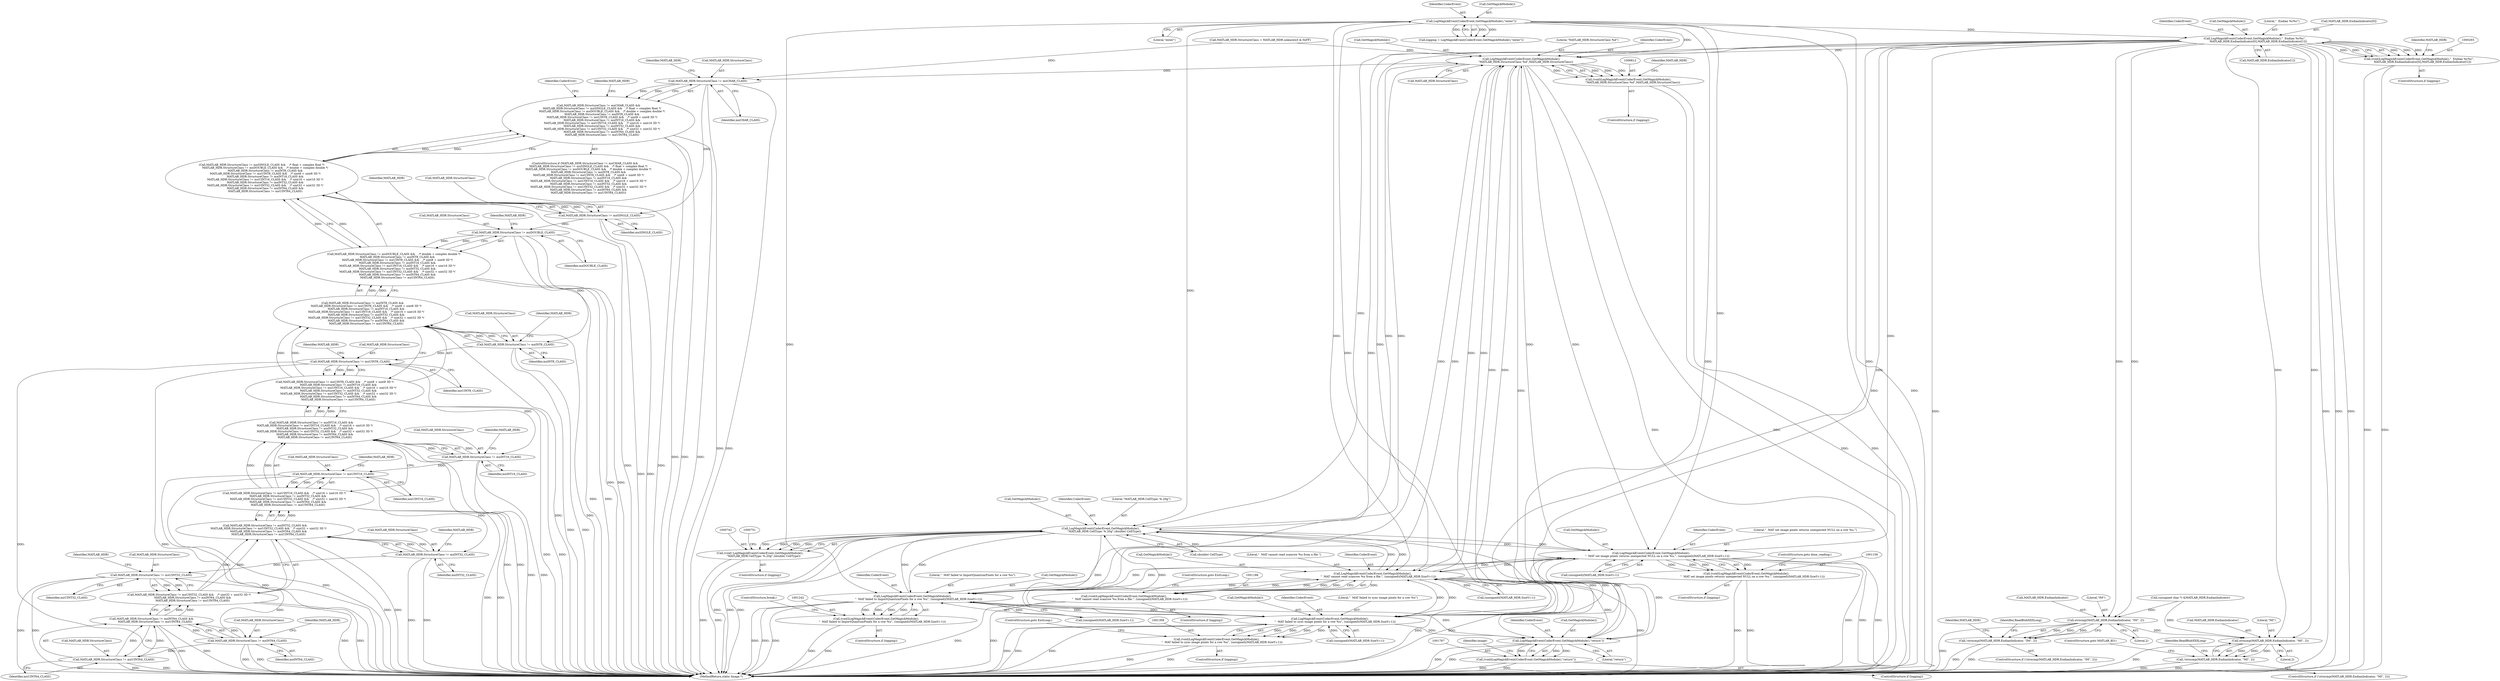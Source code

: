 digraph "0_ImageMagick_f3b483e8b054c50149912523b4773687e18afe25@array" {
"1000294" [label="(Call,LogMagickEvent(CoderEvent,GetMagickModule(),\"  Endian %c%c\",\n        MATLAB_HDR.EndianIndicator[0],MATLAB_HDR.EndianIndicator[1]))"];
"1000222" [label="(Call,LogMagickEvent(CoderEvent,GetMagickModule(),\"enter\"))"];
"1000292" [label="(Call,(void)LogMagickEvent(CoderEvent,GetMagickModule(),\"  Endian %c%c\",\n        MATLAB_HDR.EndianIndicator[0],MATLAB_HDR.EndianIndicator[1]))"];
"1000310" [label="(Call,strncmp(MATLAB_HDR.EndianIndicator, \"IM\", 2))"];
"1000309" [label="(Call,!strncmp(MATLAB_HDR.EndianIndicator, \"IM\", 2))"];
"1000337" [label="(Call,strncmp(MATLAB_HDR.EndianIndicator, \"MI\", 2))"];
"1000336" [label="(Call,!strncmp(MATLAB_HDR.EndianIndicator, \"MI\", 2))"];
"1000613" [label="(Call,LogMagickEvent(CoderEvent,GetMagickModule(),\n          \"MATLAB_HDR.StructureClass %d\",MATLAB_HDR.StructureClass))"];
"1000611" [label="(Call,(void)LogMagickEvent(CoderEvent,GetMagickModule(),\n          \"MATLAB_HDR.StructureClass %d\",MATLAB_HDR.StructureClass))"];
"1000622" [label="(Call,MATLAB_HDR.StructureClass != mxCHAR_CLASS)"];
"1000621" [label="(Call,MATLAB_HDR.StructureClass != mxCHAR_CLASS &&\n        MATLAB_HDR.StructureClass != mxSINGLE_CLASS &&    /* float + complex float */\n        MATLAB_HDR.StructureClass != mxDOUBLE_CLASS &&    /* double + complex double */\n        MATLAB_HDR.StructureClass != mxINT8_CLASS &&\n        MATLAB_HDR.StructureClass != mxUINT8_CLASS &&    /* uint8 + uint8 3D */\n        MATLAB_HDR.StructureClass != mxINT16_CLASS &&\n        MATLAB_HDR.StructureClass != mxUINT16_CLASS &&    /* uint16 + uint16 3D */\n        MATLAB_HDR.StructureClass != mxINT32_CLASS &&\n        MATLAB_HDR.StructureClass != mxUINT32_CLASS &&    /* uint32 + uint32 3D */\n        MATLAB_HDR.StructureClass != mxINT64_CLASS &&\n        MATLAB_HDR.StructureClass != mxUINT64_CLASS)"];
"1000628" [label="(Call,MATLAB_HDR.StructureClass != mxSINGLE_CLASS)"];
"1000627" [label="(Call,MATLAB_HDR.StructureClass != mxSINGLE_CLASS &&    /* float + complex float */\n        MATLAB_HDR.StructureClass != mxDOUBLE_CLASS &&    /* double + complex double */\n        MATLAB_HDR.StructureClass != mxINT8_CLASS &&\n        MATLAB_HDR.StructureClass != mxUINT8_CLASS &&    /* uint8 + uint8 3D */\n        MATLAB_HDR.StructureClass != mxINT16_CLASS &&\n        MATLAB_HDR.StructureClass != mxUINT16_CLASS &&    /* uint16 + uint16 3D */\n        MATLAB_HDR.StructureClass != mxINT32_CLASS &&\n        MATLAB_HDR.StructureClass != mxUINT32_CLASS &&    /* uint32 + uint32 3D */\n        MATLAB_HDR.StructureClass != mxINT64_CLASS &&\n        MATLAB_HDR.StructureClass != mxUINT64_CLASS)"];
"1000634" [label="(Call,MATLAB_HDR.StructureClass != mxDOUBLE_CLASS)"];
"1000633" [label="(Call,MATLAB_HDR.StructureClass != mxDOUBLE_CLASS &&    /* double + complex double */\n        MATLAB_HDR.StructureClass != mxINT8_CLASS &&\n        MATLAB_HDR.StructureClass != mxUINT8_CLASS &&    /* uint8 + uint8 3D */\n        MATLAB_HDR.StructureClass != mxINT16_CLASS &&\n        MATLAB_HDR.StructureClass != mxUINT16_CLASS &&    /* uint16 + uint16 3D */\n        MATLAB_HDR.StructureClass != mxINT32_CLASS &&\n        MATLAB_HDR.StructureClass != mxUINT32_CLASS &&    /* uint32 + uint32 3D */\n        MATLAB_HDR.StructureClass != mxINT64_CLASS &&\n        MATLAB_HDR.StructureClass != mxUINT64_CLASS)"];
"1000640" [label="(Call,MATLAB_HDR.StructureClass != mxINT8_CLASS)"];
"1000639" [label="(Call,MATLAB_HDR.StructureClass != mxINT8_CLASS &&\n        MATLAB_HDR.StructureClass != mxUINT8_CLASS &&    /* uint8 + uint8 3D */\n        MATLAB_HDR.StructureClass != mxINT16_CLASS &&\n        MATLAB_HDR.StructureClass != mxUINT16_CLASS &&    /* uint16 + uint16 3D */\n        MATLAB_HDR.StructureClass != mxINT32_CLASS &&\n        MATLAB_HDR.StructureClass != mxUINT32_CLASS &&    /* uint32 + uint32 3D */\n        MATLAB_HDR.StructureClass != mxINT64_CLASS &&\n        MATLAB_HDR.StructureClass != mxUINT64_CLASS)"];
"1000646" [label="(Call,MATLAB_HDR.StructureClass != mxUINT8_CLASS)"];
"1000645" [label="(Call,MATLAB_HDR.StructureClass != mxUINT8_CLASS &&    /* uint8 + uint8 3D */\n        MATLAB_HDR.StructureClass != mxINT16_CLASS &&\n        MATLAB_HDR.StructureClass != mxUINT16_CLASS &&    /* uint16 + uint16 3D */\n        MATLAB_HDR.StructureClass != mxINT32_CLASS &&\n        MATLAB_HDR.StructureClass != mxUINT32_CLASS &&    /* uint32 + uint32 3D */\n        MATLAB_HDR.StructureClass != mxINT64_CLASS &&\n        MATLAB_HDR.StructureClass != mxUINT64_CLASS)"];
"1000652" [label="(Call,MATLAB_HDR.StructureClass != mxINT16_CLASS)"];
"1000651" [label="(Call,MATLAB_HDR.StructureClass != mxINT16_CLASS &&\n        MATLAB_HDR.StructureClass != mxUINT16_CLASS &&    /* uint16 + uint16 3D */\n        MATLAB_HDR.StructureClass != mxINT32_CLASS &&\n        MATLAB_HDR.StructureClass != mxUINT32_CLASS &&    /* uint32 + uint32 3D */\n        MATLAB_HDR.StructureClass != mxINT64_CLASS &&\n        MATLAB_HDR.StructureClass != mxUINT64_CLASS)"];
"1000658" [label="(Call,MATLAB_HDR.StructureClass != mxUINT16_CLASS)"];
"1000657" [label="(Call,MATLAB_HDR.StructureClass != mxUINT16_CLASS &&    /* uint16 + uint16 3D */\n        MATLAB_HDR.StructureClass != mxINT32_CLASS &&\n        MATLAB_HDR.StructureClass != mxUINT32_CLASS &&    /* uint32 + uint32 3D */\n        MATLAB_HDR.StructureClass != mxINT64_CLASS &&\n        MATLAB_HDR.StructureClass != mxUINT64_CLASS)"];
"1000664" [label="(Call,MATLAB_HDR.StructureClass != mxINT32_CLASS)"];
"1000663" [label="(Call,MATLAB_HDR.StructureClass != mxINT32_CLASS &&\n        MATLAB_HDR.StructureClass != mxUINT32_CLASS &&    /* uint32 + uint32 3D */\n        MATLAB_HDR.StructureClass != mxINT64_CLASS &&\n        MATLAB_HDR.StructureClass != mxUINT64_CLASS)"];
"1000670" [label="(Call,MATLAB_HDR.StructureClass != mxUINT32_CLASS)"];
"1000669" [label="(Call,MATLAB_HDR.StructureClass != mxUINT32_CLASS &&    /* uint32 + uint32 3D */\n        MATLAB_HDR.StructureClass != mxINT64_CLASS &&\n        MATLAB_HDR.StructureClass != mxUINT64_CLASS)"];
"1000676" [label="(Call,MATLAB_HDR.StructureClass != mxINT64_CLASS)"];
"1000675" [label="(Call,MATLAB_HDR.StructureClass != mxINT64_CLASS &&\n        MATLAB_HDR.StructureClass != mxUINT64_CLASS)"];
"1000681" [label="(Call,MATLAB_HDR.StructureClass != mxUINT64_CLASS)"];
"1000743" [label="(Call,LogMagickEvent(CoderEvent,GetMagickModule(),\n        \"MATLAB_HDR.CellType: %.20g\",(double) CellType))"];
"1000741" [label="(Call,(void) LogMagickEvent(CoderEvent,GetMagickModule(),\n        \"MATLAB_HDR.CellType: %.20g\",(double) CellType))"];
"1001159" [label="(Call,LogMagickEvent(CoderEvent,GetMagickModule(),\n              \"  MAT set image pixels returns unexpected NULL on a row %u.\", (unsigned)(MATLAB_HDR.SizeY-i-1)))"];
"1001157" [label="(Call,(void)LogMagickEvent(CoderEvent,GetMagickModule(),\n              \"  MAT set image pixels returns unexpected NULL on a row %u.\", (unsigned)(MATLAB_HDR.SizeY-i-1)))"];
"1001189" [label="(Call,LogMagickEvent(CoderEvent,GetMagickModule(),\n             \"  MAT cannot read scanrow %u from a file.\", (unsigned)(MATLAB_HDR.SizeY-i-1)))"];
"1001187" [label="(Call,(void)LogMagickEvent(CoderEvent,GetMagickModule(),\n             \"  MAT cannot read scanrow %u from a file.\", (unsigned)(MATLAB_HDR.SizeY-i-1)))"];
"1001243" [label="(Call,LogMagickEvent(CoderEvent,GetMagickModule(),\n              \"  MAT failed to ImportQuantumPixels for a row %u\", (unsigned)(MATLAB_HDR.SizeY-i-1)))"];
"1001241" [label="(Call,(void)LogMagickEvent(CoderEvent,GetMagickModule(),\n              \"  MAT failed to ImportQuantumPixels for a row %u\", (unsigned)(MATLAB_HDR.SizeY-i-1)))"];
"1001309" [label="(Call,LogMagickEvent(CoderEvent,GetMagickModule(),\n            \"  MAT failed to sync image pixels for a row %u\", (unsigned)(MATLAB_HDR.SizeY-i-1)))"];
"1001307" [label="(Call,(void)LogMagickEvent(CoderEvent,GetMagickModule(),\n            \"  MAT failed to sync image pixels for a row %u\", (unsigned)(MATLAB_HDR.SizeY-i-1)))"];
"1001768" [label="(Call,LogMagickEvent(CoderEvent,GetMagickModule(),\"return\"))"];
"1001766" [label="(Call,(void)LogMagickEvent(CoderEvent,GetMagickModule(),\"return\"))"];
"1000309" [label="(Call,!strncmp(MATLAB_HDR.EndianIndicator, \"IM\", 2))"];
"1001243" [label="(Call,LogMagickEvent(CoderEvent,GetMagickModule(),\n              \"  MAT failed to ImportQuantumPixels for a row %u\", (unsigned)(MATLAB_HDR.SizeY-i-1)))"];
"1000339" [label="(Identifier,MATLAB_HDR)"];
"1000652" [label="(Call,MATLAB_HDR.StructureClass != mxINT16_CLASS)"];
"1000311" [label="(Call,MATLAB_HDR.EndianIndicator)"];
"1000660" [label="(Identifier,MATLAB_HDR)"];
"1000743" [label="(Call,LogMagickEvent(CoderEvent,GetMagickModule(),\n        \"MATLAB_HDR.CellType: %.20g\",(double) CellType))"];
"1001313" [label="(Call,(unsigned)(MATLAB_HDR.SizeY-i-1))"];
"1000617" [label="(Call,MATLAB_HDR.StructureClass)"];
"1000614" [label="(Identifier,CoderEvent)"];
"1000682" [label="(Call,MATLAB_HDR.StructureClass)"];
"1000335" [label="(ControlStructure,if (!strncmp(MATLAB_HDR.EndianIndicator, \"MI\", 2)))"];
"1001191" [label="(Call,GetMagickModule())"];
"1001157" [label="(Call,(void)LogMagickEvent(CoderEvent,GetMagickModule(),\n              \"  MAT set image pixels returns unexpected NULL on a row %u.\", (unsigned)(MATLAB_HDR.SizeY-i-1)))"];
"1000666" [label="(Identifier,MATLAB_HDR)"];
"1000746" [label="(Literal,\"MATLAB_HDR.CellType: %.20g\")"];
"1000640" [label="(Call,MATLAB_HDR.StructureClass != mxINT8_CLASS)"];
"1000668" [label="(Identifier,mxINT32_CLASS)"];
"1000295" [label="(Identifier,CoderEvent)"];
"1000318" [label="(Identifier,ReadBlobXXXLong)"];
"1000662" [label="(Identifier,mxUINT16_CLASS)"];
"1000294" [label="(Call,LogMagickEvent(CoderEvent,GetMagickModule(),\"  Endian %c%c\",\n        MATLAB_HDR.EndianIndicator[0],MATLAB_HDR.EndianIndicator[1]))"];
"1001187" [label="(Call,(void)LogMagickEvent(CoderEvent,GetMagickModule(),\n             \"  MAT cannot read scanrow %u from a file.\", (unsigned)(MATLAB_HDR.SizeY-i-1)))"];
"1000657" [label="(Call,MATLAB_HDR.StructureClass != mxUINT16_CLASS &&    /* uint16 + uint16 3D */\n        MATLAB_HDR.StructureClass != mxINT32_CLASS &&\n        MATLAB_HDR.StructureClass != mxUINT32_CLASS &&    /* uint32 + uint32 3D */\n        MATLAB_HDR.StructureClass != mxINT64_CLASS &&\n        MATLAB_HDR.StructureClass != mxUINT64_CLASS)"];
"1001322" [label="(ControlStructure,goto ExitLoop;)"];
"1000225" [label="(Literal,\"enter\")"];
"1000659" [label="(Call,MATLAB_HDR.StructureClass)"];
"1000362" [label="(ControlStructure,goto MATLAB_KO;)"];
"1000651" [label="(Call,MATLAB_HDR.StructureClass != mxINT16_CLASS &&\n        MATLAB_HDR.StructureClass != mxUINT16_CLASS &&    /* uint16 + uint16 3D */\n        MATLAB_HDR.StructureClass != mxINT32_CLASS &&\n        MATLAB_HDR.StructureClass != mxUINT32_CLASS &&    /* uint32 + uint32 3D */\n        MATLAB_HDR.StructureClass != mxINT64_CLASS &&\n        MATLAB_HDR.StructureClass != mxUINT64_CLASS)"];
"1000341" [label="(Literal,\"MI\")"];
"1001781" [label="(MethodReturn,static Image *)"];
"1001160" [label="(Identifier,CoderEvent)"];
"1001155" [label="(ControlStructure,if (logging))"];
"1000628" [label="(Call,MATLAB_HDR.StructureClass != mxSINGLE_CLASS)"];
"1000664" [label="(Call,MATLAB_HDR.StructureClass != mxINT32_CLASS)"];
"1000741" [label="(Call,(void) LogMagickEvent(CoderEvent,GetMagickModule(),\n        \"MATLAB_HDR.CellType: %.20g\",(double) CellType))"];
"1000638" [label="(Identifier,mxDOUBLE_CLASS)"];
"1000739" [label="(ControlStructure,if (logging))"];
"1000644" [label="(Identifier,mxINT8_CLASS)"];
"1000654" [label="(Identifier,MATLAB_HDR)"];
"1000336" [label="(Call,!strncmp(MATLAB_HDR.EndianIndicator, \"MI\", 2))"];
"1001309" [label="(Call,LogMagickEvent(CoderEvent,GetMagickModule(),\n            \"  MAT failed to sync image pixels for a row %u\", (unsigned)(MATLAB_HDR.SizeY-i-1)))"];
"1000609" [label="(ControlStructure,if (logging))"];
"1001192" [label="(Literal,\"  MAT cannot read scanrow %u from a file.\")"];
"1000683" [label="(Identifier,MATLAB_HDR)"];
"1000633" [label="(Call,MATLAB_HDR.StructureClass != mxDOUBLE_CLASS &&    /* double + complex double */\n        MATLAB_HDR.StructureClass != mxINT8_CLASS &&\n        MATLAB_HDR.StructureClass != mxUINT8_CLASS &&    /* uint8 + uint8 3D */\n        MATLAB_HDR.StructureClass != mxINT16_CLASS &&\n        MATLAB_HDR.StructureClass != mxUINT16_CLASS &&    /* uint16 + uint16 3D */\n        MATLAB_HDR.StructureClass != mxINT32_CLASS &&\n        MATLAB_HDR.StructureClass != mxUINT32_CLASS &&    /* uint32 + uint32 3D */\n        MATLAB_HDR.StructureClass != mxINT64_CLASS &&\n        MATLAB_HDR.StructureClass != mxUINT64_CLASS)"];
"1000222" [label="(Call,LogMagickEvent(CoderEvent,GetMagickModule(),\"enter\"))"];
"1000671" [label="(Call,MATLAB_HDR.StructureClass)"];
"1000658" [label="(Call,MATLAB_HDR.StructureClass != mxUINT16_CLASS)"];
"1000624" [label="(Identifier,MATLAB_HDR)"];
"1000315" [label="(Literal,2)"];
"1000296" [label="(Call,GetMagickModule())"];
"1000338" [label="(Call,MATLAB_HDR.EndianIndicator)"];
"1000680" [label="(Identifier,mxINT64_CLASS)"];
"1000745" [label="(Call,GetMagickModule())"];
"1001162" [label="(Literal,\"  MAT set image pixels returns unexpected NULL on a row %u.\")"];
"1000685" [label="(Identifier,mxUINT64_CLASS)"];
"1000646" [label="(Call,MATLAB_HDR.StructureClass != mxUINT8_CLASS)"];
"1001202" [label="(ControlStructure,goto ExitLoop;)"];
"1000476" [label="(Call,MATLAB_HDR.StructureClass = MATLAB_HDR.unknown5 & 0xFF)"];
"1000297" [label="(Literal,\"  Endian %c%c\")"];
"1001246" [label="(Literal,\"  MAT failed to ImportQuantumPixels for a row %u\")"];
"1000675" [label="(Call,MATLAB_HDR.StructureClass != mxINT64_CLASS &&\n        MATLAB_HDR.StructureClass != mxUINT64_CLASS)"];
"1000292" [label="(Call,(void)LogMagickEvent(CoderEvent,GetMagickModule(),\"  Endian %c%c\",\n        MATLAB_HDR.EndianIndicator[0],MATLAB_HDR.EndianIndicator[1]))"];
"1000312" [label="(Identifier,MATLAB_HDR)"];
"1001311" [label="(Call,GetMagickModule())"];
"1000639" [label="(Call,MATLAB_HDR.StructureClass != mxINT8_CLASS &&\n        MATLAB_HDR.StructureClass != mxUINT8_CLASS &&    /* uint8 + uint8 3D */\n        MATLAB_HDR.StructureClass != mxINT16_CLASS &&\n        MATLAB_HDR.StructureClass != mxUINT16_CLASS &&    /* uint16 + uint16 3D */\n        MATLAB_HDR.StructureClass != mxINT32_CLASS &&\n        MATLAB_HDR.StructureClass != mxUINT32_CLASS &&    /* uint32 + uint32 3D */\n        MATLAB_HDR.StructureClass != mxINT64_CLASS &&\n        MATLAB_HDR.StructureClass != mxUINT64_CLASS)"];
"1000626" [label="(Identifier,mxCHAR_CLASS)"];
"1000629" [label="(Call,MATLAB_HDR.StructureClass)"];
"1000670" [label="(Call,MATLAB_HDR.StructureClass != mxUINT32_CLASS)"];
"1000223" [label="(Identifier,CoderEvent)"];
"1000677" [label="(Call,MATLAB_HDR.StructureClass)"];
"1001193" [label="(Call,(unsigned)(MATLAB_HDR.SizeY-i-1))"];
"1001310" [label="(Identifier,CoderEvent)"];
"1001190" [label="(Identifier,CoderEvent)"];
"1000632" [label="(Identifier,mxSINGLE_CLASS)"];
"1001172" [label="(ControlStructure,goto done_reading;)"];
"1001185" [label="(ControlStructure,if (logging))"];
"1000634" [label="(Call,MATLAB_HDR.StructureClass != mxDOUBLE_CLASS)"];
"1001769" [label="(Identifier,CoderEvent)"];
"1001241" [label="(Call,(void)LogMagickEvent(CoderEvent,GetMagickModule(),\n              \"  MAT failed to ImportQuantumPixels for a row %u\", (unsigned)(MATLAB_HDR.SizeY-i-1)))"];
"1000290" [label="(ControlStructure,if (logging))"];
"1001307" [label="(Call,(void)LogMagickEvent(CoderEvent,GetMagickModule(),\n            \"  MAT failed to sync image pixels for a row %u\", (unsigned)(MATLAB_HDR.SizeY-i-1)))"];
"1000650" [label="(Identifier,mxUINT8_CLASS)"];
"1000665" [label="(Call,MATLAB_HDR.StructureClass)"];
"1000615" [label="(Call,GetMagickModule())"];
"1000303" [label="(Call,MATLAB_HDR.EndianIndicator[1])"];
"1000641" [label="(Call,MATLAB_HDR.StructureClass)"];
"1000342" [label="(Literal,2)"];
"1000672" [label="(Identifier,MATLAB_HDR)"];
"1000622" [label="(Call,MATLAB_HDR.StructureClass != mxCHAR_CLASS)"];
"1000669" [label="(Call,MATLAB_HDR.StructureClass != mxUINT32_CLASS &&    /* uint32 + uint32 3D */\n        MATLAB_HDR.StructureClass != mxINT64_CLASS &&\n        MATLAB_HDR.StructureClass != mxUINT64_CLASS)"];
"1001771" [label="(Literal,\"return\")"];
"1000314" [label="(Literal,\"IM\")"];
"1000642" [label="(Identifier,MATLAB_HDR)"];
"1000308" [label="(ControlStructure,if (!strncmp(MATLAB_HDR.EndianIndicator, \"IM\", 2)))"];
"1000616" [label="(Literal,\"MATLAB_HDR.StructureClass %d\")"];
"1000298" [label="(Call,MATLAB_HDR.EndianIndicator[0])"];
"1001163" [label="(Call,(unsigned)(MATLAB_HDR.SizeY-i-1))"];
"1000630" [label="(Identifier,MATLAB_HDR)"];
"1000280" [label="(Call,(unsigned char *) &MATLAB_HDR.EndianIndicator)"];
"1000636" [label="(Identifier,MATLAB_HDR)"];
"1000744" [label="(Identifier,CoderEvent)"];
"1001245" [label="(Call,GetMagickModule())"];
"1001312" [label="(Literal,\"  MAT failed to sync image pixels for a row %u\")"];
"1000687" [label="(Identifier,CoderError)"];
"1000621" [label="(Call,MATLAB_HDR.StructureClass != mxCHAR_CLASS &&\n        MATLAB_HDR.StructureClass != mxSINGLE_CLASS &&    /* float + complex float */\n        MATLAB_HDR.StructureClass != mxDOUBLE_CLASS &&    /* double + complex double */\n        MATLAB_HDR.StructureClass != mxINT8_CLASS &&\n        MATLAB_HDR.StructureClass != mxUINT8_CLASS &&    /* uint8 + uint8 3D */\n        MATLAB_HDR.StructureClass != mxINT16_CLASS &&\n        MATLAB_HDR.StructureClass != mxUINT16_CLASS &&    /* uint16 + uint16 3D */\n        MATLAB_HDR.StructureClass != mxINT32_CLASS &&\n        MATLAB_HDR.StructureClass != mxUINT32_CLASS &&    /* uint32 + uint32 3D */\n        MATLAB_HDR.StructureClass != mxINT64_CLASS &&\n        MATLAB_HDR.StructureClass != mxUINT64_CLASS)"];
"1001189" [label="(Call,LogMagickEvent(CoderEvent,GetMagickModule(),\n             \"  MAT cannot read scanrow %u from a file.\", (unsigned)(MATLAB_HDR.SizeY-i-1)))"];
"1001305" [label="(ControlStructure,if (logging))"];
"1001766" [label="(Call,(void)LogMagickEvent(CoderEvent,GetMagickModule(),\"return\"))"];
"1001247" [label="(Call,(unsigned)(MATLAB_HDR.SizeY-i-1))"];
"1000224" [label="(Call,GetMagickModule())"];
"1000747" [label="(Call,(double) CellType)"];
"1001161" [label="(Call,GetMagickModule())"];
"1001768" [label="(Call,LogMagickEvent(CoderEvent,GetMagickModule(),\"return\"))"];
"1001764" [label="(ControlStructure,if (logging))"];
"1000691" [label="(Identifier,MATLAB_HDR)"];
"1001239" [label="(ControlStructure,if (logging))"];
"1001774" [label="(Identifier,image)"];
"1001244" [label="(Identifier,CoderEvent)"];
"1000611" [label="(Call,(void)LogMagickEvent(CoderEvent,GetMagickModule(),\n          \"MATLAB_HDR.StructureClass %d\",MATLAB_HDR.StructureClass))"];
"1001159" [label="(Call,LogMagickEvent(CoderEvent,GetMagickModule(),\n              \"  MAT set image pixels returns unexpected NULL on a row %u.\", (unsigned)(MATLAB_HDR.SizeY-i-1)))"];
"1001770" [label="(Call,GetMagickModule())"];
"1000627" [label="(Call,MATLAB_HDR.StructureClass != mxSINGLE_CLASS &&    /* float + complex float */\n        MATLAB_HDR.StructureClass != mxDOUBLE_CLASS &&    /* double + complex double */\n        MATLAB_HDR.StructureClass != mxINT8_CLASS &&\n        MATLAB_HDR.StructureClass != mxUINT8_CLASS &&    /* uint8 + uint8 3D */\n        MATLAB_HDR.StructureClass != mxINT16_CLASS &&\n        MATLAB_HDR.StructureClass != mxUINT16_CLASS &&    /* uint16 + uint16 3D */\n        MATLAB_HDR.StructureClass != mxINT32_CLASS &&\n        MATLAB_HDR.StructureClass != mxUINT32_CLASS &&    /* uint32 + uint32 3D */\n        MATLAB_HDR.StructureClass != mxINT64_CLASS &&\n        MATLAB_HDR.StructureClass != mxUINT64_CLASS)"];
"1000663" [label="(Call,MATLAB_HDR.StructureClass != mxINT32_CLASS &&\n        MATLAB_HDR.StructureClass != mxUINT32_CLASS &&    /* uint32 + uint32 3D */\n        MATLAB_HDR.StructureClass != mxINT64_CLASS &&\n        MATLAB_HDR.StructureClass != mxUINT64_CLASS)"];
"1000674" [label="(Identifier,mxUINT32_CLASS)"];
"1000656" [label="(Identifier,mxINT16_CLASS)"];
"1000645" [label="(Call,MATLAB_HDR.StructureClass != mxUINT8_CLASS &&    /* uint8 + uint8 3D */\n        MATLAB_HDR.StructureClass != mxINT16_CLASS &&\n        MATLAB_HDR.StructureClass != mxUINT16_CLASS &&    /* uint16 + uint16 3D */\n        MATLAB_HDR.StructureClass != mxINT32_CLASS &&\n        MATLAB_HDR.StructureClass != mxUINT32_CLASS &&    /* uint32 + uint32 3D */\n        MATLAB_HDR.StructureClass != mxINT64_CLASS &&\n        MATLAB_HDR.StructureClass != mxUINT64_CLASS)"];
"1000653" [label="(Call,MATLAB_HDR.StructureClass)"];
"1000220" [label="(Call,logging = LogMagickEvent(CoderEvent,GetMagickModule(),\"enter\"))"];
"1000681" [label="(Call,MATLAB_HDR.StructureClass != mxUINT64_CLASS)"];
"1000635" [label="(Call,MATLAB_HDR.StructureClass)"];
"1000613" [label="(Call,LogMagickEvent(CoderEvent,GetMagickModule(),\n          \"MATLAB_HDR.StructureClass %d\",MATLAB_HDR.StructureClass))"];
"1000623" [label="(Call,MATLAB_HDR.StructureClass)"];
"1000337" [label="(Call,strncmp(MATLAB_HDR.EndianIndicator, \"MI\", 2))"];
"1000648" [label="(Identifier,MATLAB_HDR)"];
"1000678" [label="(Identifier,MATLAB_HDR)"];
"1001256" [label="(ControlStructure,break;)"];
"1000620" [label="(ControlStructure,if (MATLAB_HDR.StructureClass != mxCHAR_CLASS &&\n        MATLAB_HDR.StructureClass != mxSINGLE_CLASS &&    /* float + complex float */\n        MATLAB_HDR.StructureClass != mxDOUBLE_CLASS &&    /* double + complex double */\n        MATLAB_HDR.StructureClass != mxINT8_CLASS &&\n        MATLAB_HDR.StructureClass != mxUINT8_CLASS &&    /* uint8 + uint8 3D */\n        MATLAB_HDR.StructureClass != mxINT16_CLASS &&\n        MATLAB_HDR.StructureClass != mxUINT16_CLASS &&    /* uint16 + uint16 3D */\n        MATLAB_HDR.StructureClass != mxINT32_CLASS &&\n        MATLAB_HDR.StructureClass != mxUINT32_CLASS &&    /* uint32 + uint32 3D */\n        MATLAB_HDR.StructureClass != mxINT64_CLASS &&\n        MATLAB_HDR.StructureClass != mxUINT64_CLASS))"];
"1000310" [label="(Call,strncmp(MATLAB_HDR.EndianIndicator, \"IM\", 2))"];
"1000647" [label="(Call,MATLAB_HDR.StructureClass)"];
"1000345" [label="(Identifier,ReadBlobXXXLong)"];
"1000676" [label="(Call,MATLAB_HDR.StructureClass != mxINT64_CLASS)"];
"1000294" -> "1000292"  [label="AST: "];
"1000294" -> "1000303"  [label="CFG: "];
"1000295" -> "1000294"  [label="AST: "];
"1000296" -> "1000294"  [label="AST: "];
"1000297" -> "1000294"  [label="AST: "];
"1000298" -> "1000294"  [label="AST: "];
"1000303" -> "1000294"  [label="AST: "];
"1000292" -> "1000294"  [label="CFG: "];
"1000294" -> "1001781"  [label="DDG: "];
"1000294" -> "1001781"  [label="DDG: "];
"1000294" -> "1001781"  [label="DDG: "];
"1000294" -> "1001781"  [label="DDG: "];
"1000294" -> "1000292"  [label="DDG: "];
"1000294" -> "1000292"  [label="DDG: "];
"1000294" -> "1000292"  [label="DDG: "];
"1000294" -> "1000292"  [label="DDG: "];
"1000294" -> "1000292"  [label="DDG: "];
"1000222" -> "1000294"  [label="DDG: "];
"1000294" -> "1000310"  [label="DDG: "];
"1000294" -> "1000310"  [label="DDG: "];
"1000294" -> "1000337"  [label="DDG: "];
"1000294" -> "1000337"  [label="DDG: "];
"1000294" -> "1000613"  [label="DDG: "];
"1000294" -> "1000743"  [label="DDG: "];
"1000294" -> "1001159"  [label="DDG: "];
"1000294" -> "1001189"  [label="DDG: "];
"1000294" -> "1001243"  [label="DDG: "];
"1000294" -> "1001309"  [label="DDG: "];
"1000294" -> "1001768"  [label="DDG: "];
"1000222" -> "1000220"  [label="AST: "];
"1000222" -> "1000225"  [label="CFG: "];
"1000223" -> "1000222"  [label="AST: "];
"1000224" -> "1000222"  [label="AST: "];
"1000225" -> "1000222"  [label="AST: "];
"1000220" -> "1000222"  [label="CFG: "];
"1000222" -> "1001781"  [label="DDG: "];
"1000222" -> "1001781"  [label="DDG: "];
"1000222" -> "1000220"  [label="DDG: "];
"1000222" -> "1000220"  [label="DDG: "];
"1000222" -> "1000220"  [label="DDG: "];
"1000222" -> "1000613"  [label="DDG: "];
"1000222" -> "1000743"  [label="DDG: "];
"1000222" -> "1001159"  [label="DDG: "];
"1000222" -> "1001189"  [label="DDG: "];
"1000222" -> "1001243"  [label="DDG: "];
"1000222" -> "1001309"  [label="DDG: "];
"1000222" -> "1001768"  [label="DDG: "];
"1000292" -> "1000290"  [label="AST: "];
"1000293" -> "1000292"  [label="AST: "];
"1000312" -> "1000292"  [label="CFG: "];
"1000292" -> "1001781"  [label="DDG: "];
"1000292" -> "1001781"  [label="DDG: "];
"1000310" -> "1000309"  [label="AST: "];
"1000310" -> "1000315"  [label="CFG: "];
"1000311" -> "1000310"  [label="AST: "];
"1000314" -> "1000310"  [label="AST: "];
"1000315" -> "1000310"  [label="AST: "];
"1000309" -> "1000310"  [label="CFG: "];
"1000310" -> "1001781"  [label="DDG: "];
"1000310" -> "1000309"  [label="DDG: "];
"1000310" -> "1000309"  [label="DDG: "];
"1000310" -> "1000309"  [label="DDG: "];
"1000280" -> "1000310"  [label="DDG: "];
"1000310" -> "1000337"  [label="DDG: "];
"1000309" -> "1000308"  [label="AST: "];
"1000318" -> "1000309"  [label="CFG: "];
"1000339" -> "1000309"  [label="CFG: "];
"1000309" -> "1001781"  [label="DDG: "];
"1000309" -> "1001781"  [label="DDG: "];
"1000337" -> "1000336"  [label="AST: "];
"1000337" -> "1000342"  [label="CFG: "];
"1000338" -> "1000337"  [label="AST: "];
"1000341" -> "1000337"  [label="AST: "];
"1000342" -> "1000337"  [label="AST: "];
"1000336" -> "1000337"  [label="CFG: "];
"1000337" -> "1001781"  [label="DDG: "];
"1000337" -> "1000336"  [label="DDG: "];
"1000337" -> "1000336"  [label="DDG: "];
"1000337" -> "1000336"  [label="DDG: "];
"1000280" -> "1000337"  [label="DDG: "];
"1000336" -> "1000335"  [label="AST: "];
"1000345" -> "1000336"  [label="CFG: "];
"1000362" -> "1000336"  [label="CFG: "];
"1000336" -> "1001781"  [label="DDG: "];
"1000336" -> "1001781"  [label="DDG: "];
"1000613" -> "1000611"  [label="AST: "];
"1000613" -> "1000617"  [label="CFG: "];
"1000614" -> "1000613"  [label="AST: "];
"1000615" -> "1000613"  [label="AST: "];
"1000616" -> "1000613"  [label="AST: "];
"1000617" -> "1000613"  [label="AST: "];
"1000611" -> "1000613"  [label="CFG: "];
"1000613" -> "1001781"  [label="DDG: "];
"1000613" -> "1001781"  [label="DDG: "];
"1000613" -> "1000611"  [label="DDG: "];
"1000613" -> "1000611"  [label="DDG: "];
"1000613" -> "1000611"  [label="DDG: "];
"1000613" -> "1000611"  [label="DDG: "];
"1000743" -> "1000613"  [label="DDG: "];
"1001189" -> "1000613"  [label="DDG: "];
"1001159" -> "1000613"  [label="DDG: "];
"1001309" -> "1000613"  [label="DDG: "];
"1001243" -> "1000613"  [label="DDG: "];
"1000476" -> "1000613"  [label="DDG: "];
"1000613" -> "1000622"  [label="DDG: "];
"1000613" -> "1000743"  [label="DDG: "];
"1000613" -> "1001159"  [label="DDG: "];
"1000613" -> "1001189"  [label="DDG: "];
"1000613" -> "1001243"  [label="DDG: "];
"1000613" -> "1001309"  [label="DDG: "];
"1000613" -> "1001768"  [label="DDG: "];
"1000611" -> "1000609"  [label="AST: "];
"1000612" -> "1000611"  [label="AST: "];
"1000624" -> "1000611"  [label="CFG: "];
"1000611" -> "1001781"  [label="DDG: "];
"1000611" -> "1001781"  [label="DDG: "];
"1000622" -> "1000621"  [label="AST: "];
"1000622" -> "1000626"  [label="CFG: "];
"1000623" -> "1000622"  [label="AST: "];
"1000626" -> "1000622"  [label="AST: "];
"1000630" -> "1000622"  [label="CFG: "];
"1000621" -> "1000622"  [label="CFG: "];
"1000622" -> "1001781"  [label="DDG: "];
"1000622" -> "1001781"  [label="DDG: "];
"1000622" -> "1000621"  [label="DDG: "];
"1000622" -> "1000621"  [label="DDG: "];
"1000476" -> "1000622"  [label="DDG: "];
"1000622" -> "1000628"  [label="DDG: "];
"1000621" -> "1000620"  [label="AST: "];
"1000621" -> "1000627"  [label="CFG: "];
"1000627" -> "1000621"  [label="AST: "];
"1000687" -> "1000621"  [label="CFG: "];
"1000691" -> "1000621"  [label="CFG: "];
"1000621" -> "1001781"  [label="DDG: "];
"1000621" -> "1001781"  [label="DDG: "];
"1000621" -> "1001781"  [label="DDG: "];
"1000627" -> "1000621"  [label="DDG: "];
"1000627" -> "1000621"  [label="DDG: "];
"1000628" -> "1000627"  [label="AST: "];
"1000628" -> "1000632"  [label="CFG: "];
"1000629" -> "1000628"  [label="AST: "];
"1000632" -> "1000628"  [label="AST: "];
"1000636" -> "1000628"  [label="CFG: "];
"1000627" -> "1000628"  [label="CFG: "];
"1000628" -> "1001781"  [label="DDG: "];
"1000628" -> "1001781"  [label="DDG: "];
"1000628" -> "1000627"  [label="DDG: "];
"1000628" -> "1000627"  [label="DDG: "];
"1000628" -> "1000634"  [label="DDG: "];
"1000627" -> "1000633"  [label="CFG: "];
"1000633" -> "1000627"  [label="AST: "];
"1000627" -> "1001781"  [label="DDG: "];
"1000627" -> "1001781"  [label="DDG: "];
"1000633" -> "1000627"  [label="DDG: "];
"1000633" -> "1000627"  [label="DDG: "];
"1000634" -> "1000633"  [label="AST: "];
"1000634" -> "1000638"  [label="CFG: "];
"1000635" -> "1000634"  [label="AST: "];
"1000638" -> "1000634"  [label="AST: "];
"1000642" -> "1000634"  [label="CFG: "];
"1000633" -> "1000634"  [label="CFG: "];
"1000634" -> "1001781"  [label="DDG: "];
"1000634" -> "1001781"  [label="DDG: "];
"1000634" -> "1000633"  [label="DDG: "];
"1000634" -> "1000633"  [label="DDG: "];
"1000634" -> "1000640"  [label="DDG: "];
"1000633" -> "1000639"  [label="CFG: "];
"1000639" -> "1000633"  [label="AST: "];
"1000633" -> "1001781"  [label="DDG: "];
"1000633" -> "1001781"  [label="DDG: "];
"1000639" -> "1000633"  [label="DDG: "];
"1000639" -> "1000633"  [label="DDG: "];
"1000640" -> "1000639"  [label="AST: "];
"1000640" -> "1000644"  [label="CFG: "];
"1000641" -> "1000640"  [label="AST: "];
"1000644" -> "1000640"  [label="AST: "];
"1000648" -> "1000640"  [label="CFG: "];
"1000639" -> "1000640"  [label="CFG: "];
"1000640" -> "1001781"  [label="DDG: "];
"1000640" -> "1001781"  [label="DDG: "];
"1000640" -> "1000639"  [label="DDG: "];
"1000640" -> "1000639"  [label="DDG: "];
"1000640" -> "1000646"  [label="DDG: "];
"1000639" -> "1000645"  [label="CFG: "];
"1000645" -> "1000639"  [label="AST: "];
"1000639" -> "1001781"  [label="DDG: "];
"1000639" -> "1001781"  [label="DDG: "];
"1000645" -> "1000639"  [label="DDG: "];
"1000645" -> "1000639"  [label="DDG: "];
"1000646" -> "1000645"  [label="AST: "];
"1000646" -> "1000650"  [label="CFG: "];
"1000647" -> "1000646"  [label="AST: "];
"1000650" -> "1000646"  [label="AST: "];
"1000654" -> "1000646"  [label="CFG: "];
"1000645" -> "1000646"  [label="CFG: "];
"1000646" -> "1001781"  [label="DDG: "];
"1000646" -> "1001781"  [label="DDG: "];
"1000646" -> "1000645"  [label="DDG: "];
"1000646" -> "1000645"  [label="DDG: "];
"1000646" -> "1000652"  [label="DDG: "];
"1000645" -> "1000651"  [label="CFG: "];
"1000651" -> "1000645"  [label="AST: "];
"1000645" -> "1001781"  [label="DDG: "];
"1000645" -> "1001781"  [label="DDG: "];
"1000651" -> "1000645"  [label="DDG: "];
"1000651" -> "1000645"  [label="DDG: "];
"1000652" -> "1000651"  [label="AST: "];
"1000652" -> "1000656"  [label="CFG: "];
"1000653" -> "1000652"  [label="AST: "];
"1000656" -> "1000652"  [label="AST: "];
"1000660" -> "1000652"  [label="CFG: "];
"1000651" -> "1000652"  [label="CFG: "];
"1000652" -> "1001781"  [label="DDG: "];
"1000652" -> "1001781"  [label="DDG: "];
"1000652" -> "1000651"  [label="DDG: "];
"1000652" -> "1000651"  [label="DDG: "];
"1000652" -> "1000658"  [label="DDG: "];
"1000651" -> "1000657"  [label="CFG: "];
"1000657" -> "1000651"  [label="AST: "];
"1000651" -> "1001781"  [label="DDG: "];
"1000651" -> "1001781"  [label="DDG: "];
"1000657" -> "1000651"  [label="DDG: "];
"1000657" -> "1000651"  [label="DDG: "];
"1000658" -> "1000657"  [label="AST: "];
"1000658" -> "1000662"  [label="CFG: "];
"1000659" -> "1000658"  [label="AST: "];
"1000662" -> "1000658"  [label="AST: "];
"1000666" -> "1000658"  [label="CFG: "];
"1000657" -> "1000658"  [label="CFG: "];
"1000658" -> "1001781"  [label="DDG: "];
"1000658" -> "1001781"  [label="DDG: "];
"1000658" -> "1000657"  [label="DDG: "];
"1000658" -> "1000657"  [label="DDG: "];
"1000658" -> "1000664"  [label="DDG: "];
"1000657" -> "1000663"  [label="CFG: "];
"1000663" -> "1000657"  [label="AST: "];
"1000657" -> "1001781"  [label="DDG: "];
"1000657" -> "1001781"  [label="DDG: "];
"1000663" -> "1000657"  [label="DDG: "];
"1000663" -> "1000657"  [label="DDG: "];
"1000664" -> "1000663"  [label="AST: "];
"1000664" -> "1000668"  [label="CFG: "];
"1000665" -> "1000664"  [label="AST: "];
"1000668" -> "1000664"  [label="AST: "];
"1000672" -> "1000664"  [label="CFG: "];
"1000663" -> "1000664"  [label="CFG: "];
"1000664" -> "1001781"  [label="DDG: "];
"1000664" -> "1001781"  [label="DDG: "];
"1000664" -> "1000663"  [label="DDG: "];
"1000664" -> "1000663"  [label="DDG: "];
"1000664" -> "1000670"  [label="DDG: "];
"1000663" -> "1000669"  [label="CFG: "];
"1000669" -> "1000663"  [label="AST: "];
"1000663" -> "1001781"  [label="DDG: "];
"1000663" -> "1001781"  [label="DDG: "];
"1000669" -> "1000663"  [label="DDG: "];
"1000669" -> "1000663"  [label="DDG: "];
"1000670" -> "1000669"  [label="AST: "];
"1000670" -> "1000674"  [label="CFG: "];
"1000671" -> "1000670"  [label="AST: "];
"1000674" -> "1000670"  [label="AST: "];
"1000678" -> "1000670"  [label="CFG: "];
"1000669" -> "1000670"  [label="CFG: "];
"1000670" -> "1001781"  [label="DDG: "];
"1000670" -> "1001781"  [label="DDG: "];
"1000670" -> "1000669"  [label="DDG: "];
"1000670" -> "1000669"  [label="DDG: "];
"1000670" -> "1000676"  [label="DDG: "];
"1000669" -> "1000675"  [label="CFG: "];
"1000675" -> "1000669"  [label="AST: "];
"1000669" -> "1001781"  [label="DDG: "];
"1000669" -> "1001781"  [label="DDG: "];
"1000675" -> "1000669"  [label="DDG: "];
"1000675" -> "1000669"  [label="DDG: "];
"1000676" -> "1000675"  [label="AST: "];
"1000676" -> "1000680"  [label="CFG: "];
"1000677" -> "1000676"  [label="AST: "];
"1000680" -> "1000676"  [label="AST: "];
"1000683" -> "1000676"  [label="CFG: "];
"1000675" -> "1000676"  [label="CFG: "];
"1000676" -> "1001781"  [label="DDG: "];
"1000676" -> "1001781"  [label="DDG: "];
"1000676" -> "1000675"  [label="DDG: "];
"1000676" -> "1000675"  [label="DDG: "];
"1000676" -> "1000681"  [label="DDG: "];
"1000675" -> "1000681"  [label="CFG: "];
"1000681" -> "1000675"  [label="AST: "];
"1000675" -> "1001781"  [label="DDG: "];
"1000675" -> "1001781"  [label="DDG: "];
"1000681" -> "1000675"  [label="DDG: "];
"1000681" -> "1000675"  [label="DDG: "];
"1000681" -> "1000685"  [label="CFG: "];
"1000682" -> "1000681"  [label="AST: "];
"1000685" -> "1000681"  [label="AST: "];
"1000681" -> "1001781"  [label="DDG: "];
"1000681" -> "1001781"  [label="DDG: "];
"1000743" -> "1000741"  [label="AST: "];
"1000743" -> "1000747"  [label="CFG: "];
"1000744" -> "1000743"  [label="AST: "];
"1000745" -> "1000743"  [label="AST: "];
"1000746" -> "1000743"  [label="AST: "];
"1000747" -> "1000743"  [label="AST: "];
"1000741" -> "1000743"  [label="CFG: "];
"1000743" -> "1001781"  [label="DDG: "];
"1000743" -> "1001781"  [label="DDG: "];
"1000743" -> "1001781"  [label="DDG: "];
"1000743" -> "1000741"  [label="DDG: "];
"1000743" -> "1000741"  [label="DDG: "];
"1000743" -> "1000741"  [label="DDG: "];
"1000743" -> "1000741"  [label="DDG: "];
"1001189" -> "1000743"  [label="DDG: "];
"1001159" -> "1000743"  [label="DDG: "];
"1001309" -> "1000743"  [label="DDG: "];
"1001243" -> "1000743"  [label="DDG: "];
"1000747" -> "1000743"  [label="DDG: "];
"1000743" -> "1001159"  [label="DDG: "];
"1000743" -> "1001189"  [label="DDG: "];
"1000743" -> "1001243"  [label="DDG: "];
"1000743" -> "1001309"  [label="DDG: "];
"1000743" -> "1001768"  [label="DDG: "];
"1000741" -> "1000739"  [label="AST: "];
"1000742" -> "1000741"  [label="AST: "];
"1000751" -> "1000741"  [label="CFG: "];
"1000741" -> "1001781"  [label="DDG: "];
"1000741" -> "1001781"  [label="DDG: "];
"1001159" -> "1001157"  [label="AST: "];
"1001159" -> "1001163"  [label="CFG: "];
"1001160" -> "1001159"  [label="AST: "];
"1001161" -> "1001159"  [label="AST: "];
"1001162" -> "1001159"  [label="AST: "];
"1001163" -> "1001159"  [label="AST: "];
"1001157" -> "1001159"  [label="CFG: "];
"1001159" -> "1001781"  [label="DDG: "];
"1001159" -> "1001781"  [label="DDG: "];
"1001159" -> "1001781"  [label="DDG: "];
"1001159" -> "1001157"  [label="DDG: "];
"1001159" -> "1001157"  [label="DDG: "];
"1001159" -> "1001157"  [label="DDG: "];
"1001159" -> "1001157"  [label="DDG: "];
"1001189" -> "1001159"  [label="DDG: "];
"1001309" -> "1001159"  [label="DDG: "];
"1001243" -> "1001159"  [label="DDG: "];
"1001163" -> "1001159"  [label="DDG: "];
"1001159" -> "1001189"  [label="DDG: "];
"1001159" -> "1001243"  [label="DDG: "];
"1001159" -> "1001309"  [label="DDG: "];
"1001159" -> "1001768"  [label="DDG: "];
"1001157" -> "1001155"  [label="AST: "];
"1001158" -> "1001157"  [label="AST: "];
"1001172" -> "1001157"  [label="CFG: "];
"1001157" -> "1001781"  [label="DDG: "];
"1001157" -> "1001781"  [label="DDG: "];
"1001189" -> "1001187"  [label="AST: "];
"1001189" -> "1001193"  [label="CFG: "];
"1001190" -> "1001189"  [label="AST: "];
"1001191" -> "1001189"  [label="AST: "];
"1001192" -> "1001189"  [label="AST: "];
"1001193" -> "1001189"  [label="AST: "];
"1001187" -> "1001189"  [label="CFG: "];
"1001189" -> "1001781"  [label="DDG: "];
"1001189" -> "1001781"  [label="DDG: "];
"1001189" -> "1001781"  [label="DDG: "];
"1001189" -> "1001187"  [label="DDG: "];
"1001189" -> "1001187"  [label="DDG: "];
"1001189" -> "1001187"  [label="DDG: "];
"1001189" -> "1001187"  [label="DDG: "];
"1001309" -> "1001189"  [label="DDG: "];
"1001243" -> "1001189"  [label="DDG: "];
"1001193" -> "1001189"  [label="DDG: "];
"1001189" -> "1001243"  [label="DDG: "];
"1001189" -> "1001309"  [label="DDG: "];
"1001189" -> "1001768"  [label="DDG: "];
"1001187" -> "1001185"  [label="AST: "];
"1001188" -> "1001187"  [label="AST: "];
"1001202" -> "1001187"  [label="CFG: "];
"1001187" -> "1001781"  [label="DDG: "];
"1001187" -> "1001781"  [label="DDG: "];
"1001243" -> "1001241"  [label="AST: "];
"1001243" -> "1001247"  [label="CFG: "];
"1001244" -> "1001243"  [label="AST: "];
"1001245" -> "1001243"  [label="AST: "];
"1001246" -> "1001243"  [label="AST: "];
"1001247" -> "1001243"  [label="AST: "];
"1001241" -> "1001243"  [label="CFG: "];
"1001243" -> "1001781"  [label="DDG: "];
"1001243" -> "1001781"  [label="DDG: "];
"1001243" -> "1001781"  [label="DDG: "];
"1001243" -> "1001241"  [label="DDG: "];
"1001243" -> "1001241"  [label="DDG: "];
"1001243" -> "1001241"  [label="DDG: "];
"1001243" -> "1001241"  [label="DDG: "];
"1001309" -> "1001243"  [label="DDG: "];
"1001247" -> "1001243"  [label="DDG: "];
"1001243" -> "1001309"  [label="DDG: "];
"1001243" -> "1001768"  [label="DDG: "];
"1001241" -> "1001239"  [label="AST: "];
"1001242" -> "1001241"  [label="AST: "];
"1001256" -> "1001241"  [label="CFG: "];
"1001241" -> "1001781"  [label="DDG: "];
"1001241" -> "1001781"  [label="DDG: "];
"1001309" -> "1001307"  [label="AST: "];
"1001309" -> "1001313"  [label="CFG: "];
"1001310" -> "1001309"  [label="AST: "];
"1001311" -> "1001309"  [label="AST: "];
"1001312" -> "1001309"  [label="AST: "];
"1001313" -> "1001309"  [label="AST: "];
"1001307" -> "1001309"  [label="CFG: "];
"1001309" -> "1001781"  [label="DDG: "];
"1001309" -> "1001781"  [label="DDG: "];
"1001309" -> "1001781"  [label="DDG: "];
"1001309" -> "1001307"  [label="DDG: "];
"1001309" -> "1001307"  [label="DDG: "];
"1001309" -> "1001307"  [label="DDG: "];
"1001309" -> "1001307"  [label="DDG: "];
"1001313" -> "1001309"  [label="DDG: "];
"1001309" -> "1001768"  [label="DDG: "];
"1001307" -> "1001305"  [label="AST: "];
"1001308" -> "1001307"  [label="AST: "];
"1001322" -> "1001307"  [label="CFG: "];
"1001307" -> "1001781"  [label="DDG: "];
"1001307" -> "1001781"  [label="DDG: "];
"1001768" -> "1001766"  [label="AST: "];
"1001768" -> "1001771"  [label="CFG: "];
"1001769" -> "1001768"  [label="AST: "];
"1001770" -> "1001768"  [label="AST: "];
"1001771" -> "1001768"  [label="AST: "];
"1001766" -> "1001768"  [label="CFG: "];
"1001768" -> "1001781"  [label="DDG: "];
"1001768" -> "1001781"  [label="DDG: "];
"1001768" -> "1001766"  [label="DDG: "];
"1001768" -> "1001766"  [label="DDG: "];
"1001768" -> "1001766"  [label="DDG: "];
"1001766" -> "1001764"  [label="AST: "];
"1001767" -> "1001766"  [label="AST: "];
"1001774" -> "1001766"  [label="CFG: "];
"1001766" -> "1001781"  [label="DDG: "];
"1001766" -> "1001781"  [label="DDG: "];
}
